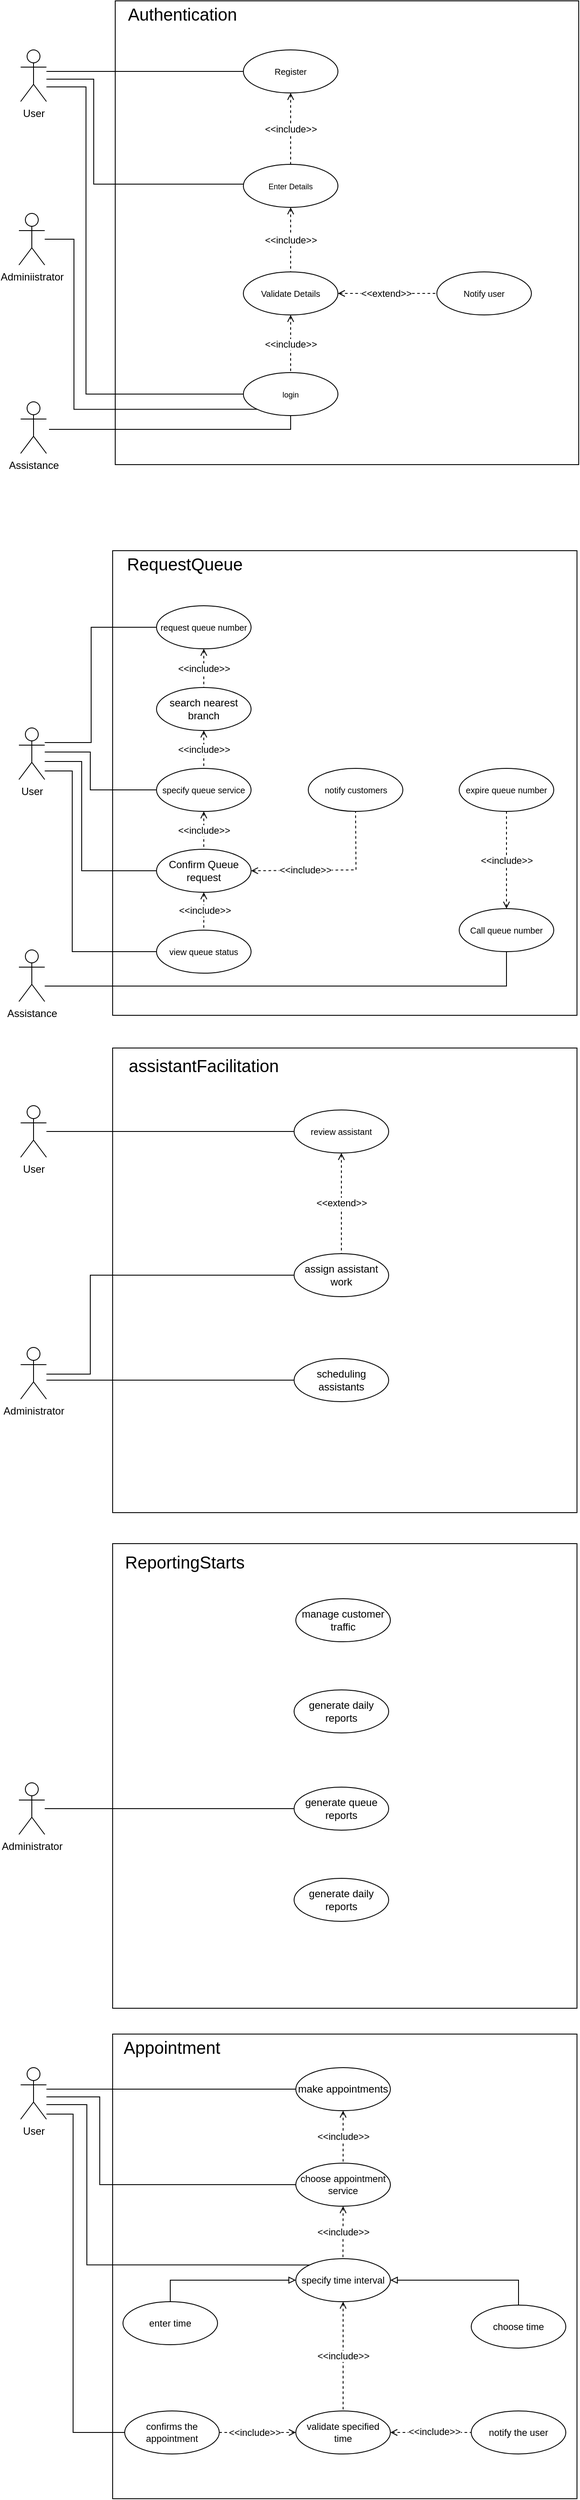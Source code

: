 <mxfile version="21.0.8" type="github">
  <diagram name="Page-1" id="04dcsTC4cPjTp2mski-B">
    <mxGraphModel dx="880" dy="522" grid="0" gridSize="10" guides="1" tooltips="1" connect="1" arrows="1" fold="1" page="1" pageScale="1" pageWidth="827" pageHeight="1169" math="0" shadow="0">
      <root>
        <mxCell id="0" />
        <mxCell id="1" parent="0" />
        <mxCell id="7P2rCcVZ9uP521jr0hwc-1" value="User" style="shape=umlActor;verticalLabelPosition=bottom;verticalAlign=top;html=1;outlineConnect=0;" parent="1" vertex="1">
          <mxGeometry x="24" y="128" width="30" height="60" as="geometry" />
        </mxCell>
        <mxCell id="7P2rCcVZ9uP521jr0hwc-2" value="Adminiistrator" style="shape=umlActor;verticalLabelPosition=bottom;verticalAlign=top;html=1;outlineConnect=0;" parent="1" vertex="1">
          <mxGeometry x="22" y="318" width="30" height="60" as="geometry" />
        </mxCell>
        <mxCell id="7P2rCcVZ9uP521jr0hwc-4" value="" style="whiteSpace=wrap;html=1;aspect=fixed;connectable=1;" parent="1" vertex="1">
          <mxGeometry x="134" y="71" width="539" height="539" as="geometry" />
        </mxCell>
        <mxCell id="7P2rCcVZ9uP521jr0hwc-28" value="&lt;font style=&quot;font-size: 9px;&quot;&gt;Enter Details&lt;/font&gt;" style="ellipse;whiteSpace=wrap;html=1;spacing=2;" parent="1" vertex="1">
          <mxGeometry x="283" y="261" width="110" height="50" as="geometry" />
        </mxCell>
        <mxCell id="7P2rCcVZ9uP521jr0hwc-31" value="&lt;font size=&quot;1&quot;&gt;Register&lt;/font&gt;" style="ellipse;whiteSpace=wrap;html=1;spacing=2;" parent="1" vertex="1">
          <mxGeometry x="283" y="128" width="110" height="50" as="geometry" />
        </mxCell>
        <mxCell id="7P2rCcVZ9uP521jr0hwc-33" style="edgeStyle=orthogonalEdgeStyle;rounded=0;orthogonalLoop=1;jettySize=auto;html=1;endArrow=none;endFill=0;entryX=0;entryY=0.5;entryDx=0;entryDy=0;" parent="1" source="7P2rCcVZ9uP521jr0hwc-1" target="7P2rCcVZ9uP521jr0hwc-31" edge="1">
          <mxGeometry relative="1" as="geometry">
            <Array as="points">
              <mxPoint x="108" y="153" />
              <mxPoint x="108" y="153" />
            </Array>
            <mxPoint x="64" y="153" as="sourcePoint" />
          </mxGeometry>
        </mxCell>
        <mxCell id="7P2rCcVZ9uP521jr0hwc-49" value="&amp;lt;&amp;lt;include&amp;gt;&amp;gt;" style="endArrow=none;endFill=0;html=1;rounded=0;startArrow=open;startFill=0;dashed=1;entryX=0.5;entryY=0;entryDx=0;entryDy=0;exitX=0.5;exitY=1;exitDx=0;exitDy=0;" parent="1" source="7P2rCcVZ9uP521jr0hwc-31" target="7P2rCcVZ9uP521jr0hwc-28" edge="1">
          <mxGeometry width="160" relative="1" as="geometry">
            <mxPoint x="359" y="342" as="sourcePoint" />
            <mxPoint x="436" y="343" as="targetPoint" />
          </mxGeometry>
        </mxCell>
        <mxCell id="mNF3Hu6_8OeLuetjxDzB-2" value="&lt;font style=&quot;font-size: 20px;&quot;&gt;Authentication&amp;nbsp;&lt;/font&gt;" style="text;html=1;strokeColor=none;fillColor=none;align=center;verticalAlign=middle;whiteSpace=wrap;rounded=0;" vertex="1" parent="1">
          <mxGeometry x="185" y="71" width="60" height="30" as="geometry" />
        </mxCell>
        <mxCell id="mNF3Hu6_8OeLuetjxDzB-5" value="&lt;font style=&quot;font-size: 9px;&quot;&gt;login&lt;/font&gt;" style="ellipse;whiteSpace=wrap;html=1;spacing=2;" vertex="1" parent="1">
          <mxGeometry x="283" y="503" width="110" height="50" as="geometry" />
        </mxCell>
        <mxCell id="mNF3Hu6_8OeLuetjxDzB-6" value="&lt;font size=&quot;1&quot;&gt;Validate Details&lt;/font&gt;" style="ellipse;whiteSpace=wrap;html=1;spacing=2;" vertex="1" parent="1">
          <mxGeometry x="283" y="386" width="110" height="50" as="geometry" />
        </mxCell>
        <mxCell id="mNF3Hu6_8OeLuetjxDzB-7" value="&amp;lt;&amp;lt;include&amp;gt;&amp;gt;" style="endArrow=none;endFill=0;html=1;rounded=0;startArrow=open;startFill=0;dashed=1;exitX=0.5;exitY=1;exitDx=0;exitDy=0;entryX=0.5;entryY=0;entryDx=0;entryDy=0;" edge="1" parent="1" source="7P2rCcVZ9uP521jr0hwc-28" target="mNF3Hu6_8OeLuetjxDzB-6">
          <mxGeometry width="160" relative="1" as="geometry">
            <mxPoint x="412" y="307" as="sourcePoint" />
            <mxPoint x="250" y="220" as="targetPoint" />
          </mxGeometry>
        </mxCell>
        <mxCell id="mNF3Hu6_8OeLuetjxDzB-8" value="&lt;font size=&quot;1&quot;&gt;Notify user&lt;/font&gt;" style="ellipse;whiteSpace=wrap;html=1;spacing=2;" vertex="1" parent="1">
          <mxGeometry x="508" y="386" width="110" height="50" as="geometry" />
        </mxCell>
        <mxCell id="mNF3Hu6_8OeLuetjxDzB-11" value="&amp;lt;&amp;lt;extend&amp;gt;&amp;gt;" style="endArrow=none;endFill=0;html=1;rounded=0;startArrow=open;startFill=0;dashed=1;exitX=1;exitY=0.5;exitDx=0;exitDy=0;" edge="1" parent="1" source="mNF3Hu6_8OeLuetjxDzB-6" target="mNF3Hu6_8OeLuetjxDzB-8">
          <mxGeometry x="-0.034" width="160" relative="1" as="geometry">
            <mxPoint x="502" y="173" as="sourcePoint" />
            <mxPoint x="362" y="410" as="targetPoint" />
            <mxPoint as="offset" />
          </mxGeometry>
        </mxCell>
        <mxCell id="mNF3Hu6_8OeLuetjxDzB-17" style="edgeStyle=orthogonalEdgeStyle;rounded=0;orthogonalLoop=1;jettySize=auto;html=1;endArrow=none;endFill=0;entryX=0;entryY=1;entryDx=0;entryDy=0;" edge="1" parent="1" source="7P2rCcVZ9uP521jr0hwc-2" target="mNF3Hu6_8OeLuetjxDzB-5">
          <mxGeometry relative="1" as="geometry">
            <Array as="points">
              <mxPoint x="86" y="348" />
              <mxPoint x="86" y="546" />
            </Array>
            <mxPoint x="70" y="568" as="sourcePoint" />
            <mxPoint x="127" y="590" as="targetPoint" />
          </mxGeometry>
        </mxCell>
        <mxCell id="mNF3Hu6_8OeLuetjxDzB-19" style="edgeStyle=orthogonalEdgeStyle;rounded=0;orthogonalLoop=1;jettySize=auto;html=1;endArrow=none;endFill=0;" edge="1" parent="1" source="7P2rCcVZ9uP521jr0hwc-1" target="7P2rCcVZ9uP521jr0hwc-28">
          <mxGeometry relative="1" as="geometry">
            <mxPoint x="64" y="161" as="sourcePoint" />
            <Array as="points">
              <mxPoint x="109" y="162" />
              <mxPoint x="109" y="284" />
            </Array>
          </mxGeometry>
        </mxCell>
        <mxCell id="mNF3Hu6_8OeLuetjxDzB-21" style="edgeStyle=orthogonalEdgeStyle;rounded=0;orthogonalLoop=1;jettySize=auto;html=1;endArrow=none;endFill=0;entryX=0;entryY=0.5;entryDx=0;entryDy=0;" edge="1" parent="1" source="7P2rCcVZ9uP521jr0hwc-1" target="mNF3Hu6_8OeLuetjxDzB-5">
          <mxGeometry relative="1" as="geometry">
            <mxPoint x="63" y="171" as="sourcePoint" />
            <mxPoint x="112" y="481" as="targetPoint" />
            <Array as="points">
              <mxPoint x="100" y="171" />
              <mxPoint x="100" y="528" />
            </Array>
          </mxGeometry>
        </mxCell>
        <mxCell id="mNF3Hu6_8OeLuetjxDzB-23" value="" style="whiteSpace=wrap;html=1;aspect=fixed;connectable=1;" vertex="1" parent="1">
          <mxGeometry x="131" y="710" width="540" height="540" as="geometry" />
        </mxCell>
        <mxCell id="mNF3Hu6_8OeLuetjxDzB-30" style="edgeStyle=orthogonalEdgeStyle;rounded=0;orthogonalLoop=1;jettySize=auto;html=1;endArrow=none;endFill=0;" edge="1" parent="1" target="mNF3Hu6_8OeLuetjxDzB-27">
          <mxGeometry relative="1" as="geometry">
            <mxPoint x="52" y="933" as="sourcePoint" />
            <Array as="points">
              <mxPoint x="106" y="933" />
              <mxPoint x="106" y="799" />
            </Array>
          </mxGeometry>
        </mxCell>
        <mxCell id="mNF3Hu6_8OeLuetjxDzB-24" value="User" style="shape=umlActor;verticalLabelPosition=bottom;verticalAlign=top;html=1;outlineConnect=0;" vertex="1" parent="1">
          <mxGeometry x="22" y="916" width="30" height="60" as="geometry" />
        </mxCell>
        <mxCell id="mNF3Hu6_8OeLuetjxDzB-25" value="&amp;lt;&amp;lt;include&amp;gt;&amp;gt;" style="endArrow=none;endFill=0;html=1;rounded=0;startArrow=open;startFill=0;dashed=1;exitX=0.5;exitY=1;exitDx=0;exitDy=0;" edge="1" parent="1" source="mNF3Hu6_8OeLuetjxDzB-6" target="mNF3Hu6_8OeLuetjxDzB-5">
          <mxGeometry width="160" relative="1" as="geometry">
            <mxPoint x="408" y="591" as="sourcePoint" />
            <mxPoint x="346" y="527" as="targetPoint" />
          </mxGeometry>
        </mxCell>
        <mxCell id="mNF3Hu6_8OeLuetjxDzB-27" value="&lt;font size=&quot;1&quot;&gt;request queue number&lt;/font&gt;" style="ellipse;whiteSpace=wrap;html=1;spacing=2;" vertex="1" parent="1">
          <mxGeometry x="182" y="774" width="110" height="50" as="geometry" />
        </mxCell>
        <mxCell id="mNF3Hu6_8OeLuetjxDzB-29" value="&amp;lt;&amp;lt;include&amp;gt;&amp;gt;" style="endArrow=none;endFill=0;html=1;rounded=0;startArrow=open;startFill=0;dashed=1;exitX=0.5;exitY=1;exitDx=0;exitDy=0;" edge="1" parent="1" source="mNF3Hu6_8OeLuetjxDzB-27" target="mNF3Hu6_8OeLuetjxDzB-31">
          <mxGeometry width="160" relative="1" as="geometry">
            <mxPoint x="463" y="886" as="sourcePoint" />
            <mxPoint x="401" y="822" as="targetPoint" />
          </mxGeometry>
        </mxCell>
        <mxCell id="mNF3Hu6_8OeLuetjxDzB-31" value="search nearest branch" style="ellipse;whiteSpace=wrap;html=1;spacing=2;" vertex="1" parent="1">
          <mxGeometry x="182" y="869" width="110" height="50" as="geometry" />
        </mxCell>
        <mxCell id="mNF3Hu6_8OeLuetjxDzB-32" value="&lt;font size=&quot;1&quot;&gt;specify queue service&lt;/font&gt;" style="ellipse;whiteSpace=wrap;html=1;spacing=2;" vertex="1" parent="1">
          <mxGeometry x="182" y="963" width="110" height="50" as="geometry" />
        </mxCell>
        <mxCell id="mNF3Hu6_8OeLuetjxDzB-33" style="edgeStyle=orthogonalEdgeStyle;rounded=0;orthogonalLoop=1;jettySize=auto;html=1;endArrow=none;endFill=0;entryX=0;entryY=0.5;entryDx=0;entryDy=0;" edge="1" parent="1" target="mNF3Hu6_8OeLuetjxDzB-32">
          <mxGeometry relative="1" as="geometry">
            <mxPoint x="52" y="944" as="sourcePoint" />
            <mxPoint x="182" y="815" as="targetPoint" />
            <Array as="points">
              <mxPoint x="105" y="944" />
              <mxPoint x="105" y="988" />
            </Array>
          </mxGeometry>
        </mxCell>
        <mxCell id="mNF3Hu6_8OeLuetjxDzB-34" value="&amp;lt;&amp;lt;include&amp;gt;&amp;gt;" style="endArrow=none;endFill=0;html=1;rounded=0;startArrow=open;startFill=0;dashed=1;exitX=0.5;exitY=1;exitDx=0;exitDy=0;entryX=0.5;entryY=0;entryDx=0;entryDy=0;" edge="1" parent="1" source="mNF3Hu6_8OeLuetjxDzB-31" target="mNF3Hu6_8OeLuetjxDzB-32">
          <mxGeometry width="160" relative="1" as="geometry">
            <mxPoint x="284" y="878" as="sourcePoint" />
            <mxPoint x="474" y="878" as="targetPoint" />
          </mxGeometry>
        </mxCell>
        <mxCell id="mNF3Hu6_8OeLuetjxDzB-36" value="&lt;font style=&quot;font-size: 20px;&quot;&gt;RequestQueue&lt;/font&gt;" style="text;html=1;strokeColor=none;fillColor=none;align=center;verticalAlign=middle;whiteSpace=wrap;rounded=0;" vertex="1" parent="1">
          <mxGeometry x="185" y="710" width="60" height="30" as="geometry" />
        </mxCell>
        <mxCell id="mNF3Hu6_8OeLuetjxDzB-38" value="&lt;font size=&quot;1&quot;&gt;expire queue number&lt;/font&gt;" style="ellipse;whiteSpace=wrap;html=1;spacing=2;" vertex="1" parent="1">
          <mxGeometry x="534" y="963" width="110" height="50" as="geometry" />
        </mxCell>
        <mxCell id="mNF3Hu6_8OeLuetjxDzB-39" value="&lt;font size=&quot;1&quot;&gt;view queue status&lt;/font&gt;" style="ellipse;whiteSpace=wrap;html=1;spacing=2;" vertex="1" parent="1">
          <mxGeometry x="182" y="1151" width="110" height="50" as="geometry" />
        </mxCell>
        <mxCell id="mNF3Hu6_8OeLuetjxDzB-40" value="&amp;lt;&amp;lt;include&amp;gt;&amp;gt;" style="endArrow=none;endFill=0;html=1;rounded=0;startArrow=open;startFill=0;dashed=1;exitX=0.5;exitY=1;exitDx=0;exitDy=0;entryX=0.5;entryY=0;entryDx=0;entryDy=0;" edge="1" parent="1" source="mNF3Hu6_8OeLuetjxDzB-43" target="mNF3Hu6_8OeLuetjxDzB-39">
          <mxGeometry x="-0.05" y="1" width="160" relative="1" as="geometry">
            <mxPoint x="273.5" y="870" as="sourcePoint" />
            <mxPoint x="533.5" y="845" as="targetPoint" />
            <mxPoint as="offset" />
            <Array as="points" />
          </mxGeometry>
        </mxCell>
        <mxCell id="mNF3Hu6_8OeLuetjxDzB-42" value="&amp;lt;&amp;lt;include&amp;gt;&amp;gt;" style="endArrow=none;endFill=0;html=1;rounded=0;startArrow=open;startFill=0;dashed=1;exitX=0.5;exitY=0;exitDx=0;exitDy=0;entryX=0.5;entryY=1;entryDx=0;entryDy=0;" edge="1" parent="1" source="mNF3Hu6_8OeLuetjxDzB-97" target="mNF3Hu6_8OeLuetjxDzB-38">
          <mxGeometry width="160" relative="1" as="geometry">
            <mxPoint x="492" y="731" as="sourcePoint" />
            <mxPoint x="492" y="801" as="targetPoint" />
          </mxGeometry>
        </mxCell>
        <mxCell id="mNF3Hu6_8OeLuetjxDzB-43" value="Confirm Queue request" style="ellipse;whiteSpace=wrap;html=1;spacing=2;" vertex="1" parent="1">
          <mxGeometry x="182" y="1057" width="110" height="50" as="geometry" />
        </mxCell>
        <mxCell id="mNF3Hu6_8OeLuetjxDzB-44" value="&amp;lt;&amp;lt;include&amp;gt;&amp;gt;" style="endArrow=none;endFill=0;html=1;rounded=0;startArrow=open;startFill=0;dashed=1;exitX=0.5;exitY=1;exitDx=0;exitDy=0;entryX=0.5;entryY=0;entryDx=0;entryDy=0;" edge="1" parent="1" source="mNF3Hu6_8OeLuetjxDzB-32" target="mNF3Hu6_8OeLuetjxDzB-43">
          <mxGeometry width="160" relative="1" as="geometry">
            <mxPoint x="403.05" y="880" as="sourcePoint" />
            <mxPoint x="403.05" y="950" as="targetPoint" />
          </mxGeometry>
        </mxCell>
        <mxCell id="mNF3Hu6_8OeLuetjxDzB-45" value="&lt;font size=&quot;1&quot;&gt;notify customers&lt;/font&gt;" style="ellipse;whiteSpace=wrap;html=1;spacing=2;" vertex="1" parent="1">
          <mxGeometry x="358.5" y="963" width="110" height="50" as="geometry" />
        </mxCell>
        <mxCell id="mNF3Hu6_8OeLuetjxDzB-46" style="edgeStyle=orthogonalEdgeStyle;rounded=0;orthogonalLoop=1;jettySize=auto;html=1;endArrow=none;endFill=0;entryX=0;entryY=0.5;entryDx=0;entryDy=0;" edge="1" parent="1" target="mNF3Hu6_8OeLuetjxDzB-43">
          <mxGeometry relative="1" as="geometry">
            <mxPoint x="52" y="955" as="sourcePoint" />
            <mxPoint x="182" y="986" as="targetPoint" />
            <Array as="points">
              <mxPoint x="95" y="955" />
              <mxPoint x="95" y="1082" />
            </Array>
          </mxGeometry>
        </mxCell>
        <mxCell id="mNF3Hu6_8OeLuetjxDzB-47" value="&amp;lt;&amp;lt;include&amp;gt;&amp;gt;" style="endArrow=none;endFill=0;html=1;rounded=0;startArrow=open;startFill=0;dashed=1;exitX=1;exitY=0.5;exitDx=0;exitDy=0;entryX=0.5;entryY=1;entryDx=0;entryDy=0;spacing=-1;" edge="1" parent="1" source="mNF3Hu6_8OeLuetjxDzB-43" target="mNF3Hu6_8OeLuetjxDzB-45">
          <mxGeometry x="-0.337" width="160" relative="1" as="geometry">
            <mxPoint x="422" y="1066" as="sourcePoint" />
            <mxPoint x="422" y="1110" as="targetPoint" />
            <mxPoint as="offset" />
            <Array as="points">
              <mxPoint x="414" y="1081" />
            </Array>
          </mxGeometry>
        </mxCell>
        <mxCell id="mNF3Hu6_8OeLuetjxDzB-52" value="Administrator" style="shape=umlActor;verticalLabelPosition=bottom;verticalAlign=top;html=1;outlineConnect=0;" vertex="1" parent="1">
          <mxGeometry x="24" y="1636" width="30" height="60" as="geometry" />
        </mxCell>
        <mxCell id="mNF3Hu6_8OeLuetjxDzB-55" style="edgeStyle=orthogonalEdgeStyle;rounded=0;orthogonalLoop=1;jettySize=auto;html=1;endArrow=none;endFill=0;entryX=0;entryY=0.5;entryDx=0;entryDy=0;" edge="1" parent="1" target="mNF3Hu6_8OeLuetjxDzB-39">
          <mxGeometry relative="1" as="geometry">
            <mxPoint x="52" y="966" as="sourcePoint" />
            <mxPoint x="182" y="1093" as="targetPoint" />
            <Array as="points">
              <mxPoint x="84" y="966" />
              <mxPoint x="84" y="1176" />
            </Array>
          </mxGeometry>
        </mxCell>
        <mxCell id="mNF3Hu6_8OeLuetjxDzB-63" value="" style="whiteSpace=wrap;html=1;aspect=fixed;connectable=1;" vertex="1" parent="1">
          <mxGeometry x="131" y="1288" width="540" height="540" as="geometry" />
        </mxCell>
        <mxCell id="mNF3Hu6_8OeLuetjxDzB-50" value="assign assistant work" style="ellipse;whiteSpace=wrap;html=1;spacing=2;" vertex="1" parent="1">
          <mxGeometry x="342" y="1527" width="110" height="50" as="geometry" />
        </mxCell>
        <mxCell id="mNF3Hu6_8OeLuetjxDzB-49" value="&lt;font style=&quot;font-size: 20px;&quot;&gt;assistantFacilitation&lt;/font&gt;" style="text;html=1;strokeColor=none;fillColor=none;align=center;verticalAlign=middle;whiteSpace=wrap;rounded=0;" vertex="1" parent="1">
          <mxGeometry x="207" y="1293" width="60" height="30" as="geometry" />
        </mxCell>
        <mxCell id="mNF3Hu6_8OeLuetjxDzB-67" value="&lt;font size=&quot;1&quot;&gt;review assistant&lt;/font&gt;" style="ellipse;whiteSpace=wrap;html=1;spacing=2;" vertex="1" parent="1">
          <mxGeometry x="342" y="1360" width="110" height="50" as="geometry" />
        </mxCell>
        <mxCell id="mNF3Hu6_8OeLuetjxDzB-68" value="scheduling assistants" style="ellipse;whiteSpace=wrap;html=1;spacing=2;" vertex="1" parent="1">
          <mxGeometry x="342" y="1649" width="110" height="50" as="geometry" />
        </mxCell>
        <mxCell id="mNF3Hu6_8OeLuetjxDzB-71" style="edgeStyle=orthogonalEdgeStyle;rounded=0;orthogonalLoop=1;jettySize=auto;html=1;endArrow=none;endFill=0;" edge="1" parent="1" source="mNF3Hu6_8OeLuetjxDzB-69" target="mNF3Hu6_8OeLuetjxDzB-67">
          <mxGeometry relative="1" as="geometry" />
        </mxCell>
        <mxCell id="mNF3Hu6_8OeLuetjxDzB-69" value="User" style="shape=umlActor;verticalLabelPosition=bottom;verticalAlign=top;html=1;outlineConnect=0;" vertex="1" parent="1">
          <mxGeometry x="24" y="1355" width="30" height="60" as="geometry" />
        </mxCell>
        <mxCell id="mNF3Hu6_8OeLuetjxDzB-70" style="edgeStyle=orthogonalEdgeStyle;rounded=0;orthogonalLoop=1;jettySize=auto;html=1;entryX=0;entryY=0.5;entryDx=0;entryDy=0;endArrow=none;endFill=0;strokeWidth=1;" edge="1" parent="1" source="mNF3Hu6_8OeLuetjxDzB-52" target="mNF3Hu6_8OeLuetjxDzB-50">
          <mxGeometry relative="1" as="geometry">
            <Array as="points">
              <mxPoint x="105" y="1667" />
              <mxPoint x="105" y="1552" />
            </Array>
          </mxGeometry>
        </mxCell>
        <mxCell id="mNF3Hu6_8OeLuetjxDzB-72" style="edgeStyle=orthogonalEdgeStyle;rounded=0;orthogonalLoop=1;jettySize=auto;html=1;endArrow=none;endFill=0;strokeWidth=1;entryX=0;entryY=0.5;entryDx=0;entryDy=0;" edge="1" parent="1" source="mNF3Hu6_8OeLuetjxDzB-52" target="mNF3Hu6_8OeLuetjxDzB-68">
          <mxGeometry relative="1" as="geometry">
            <mxPoint x="61" y="1683" as="sourcePoint" />
            <mxPoint x="338" y="1769" as="targetPoint" />
            <Array as="points">
              <mxPoint x="342" y="1674" />
            </Array>
          </mxGeometry>
        </mxCell>
        <mxCell id="mNF3Hu6_8OeLuetjxDzB-73" value="&amp;lt;&amp;lt;extend&amp;gt;&amp;gt;" style="endArrow=none;endFill=0;html=1;rounded=0;startArrow=open;startFill=0;dashed=1;exitX=0.5;exitY=1;exitDx=0;exitDy=0;entryX=0.5;entryY=0;entryDx=0;entryDy=0;" edge="1" parent="1" source="mNF3Hu6_8OeLuetjxDzB-67" target="mNF3Hu6_8OeLuetjxDzB-50">
          <mxGeometry x="-0.019" width="160" relative="1" as="geometry">
            <mxPoint x="452" y="1384.57" as="sourcePoint" />
            <mxPoint x="662" y="1384.57" as="targetPoint" />
            <mxPoint as="offset" />
            <Array as="points">
              <mxPoint x="397" y="1475" />
            </Array>
          </mxGeometry>
        </mxCell>
        <mxCell id="mNF3Hu6_8OeLuetjxDzB-75" value="" style="whiteSpace=wrap;html=1;aspect=fixed;connectable=1;" vertex="1" parent="1">
          <mxGeometry x="131" y="1864" width="540" height="540" as="geometry" />
        </mxCell>
        <mxCell id="mNF3Hu6_8OeLuetjxDzB-76" value="&lt;font style=&quot;font-size: 20px;&quot;&gt;ReportingStarts&lt;/font&gt;" style="text;html=1;strokeColor=none;fillColor=none;align=center;verticalAlign=middle;whiteSpace=wrap;rounded=0;" vertex="1" parent="1">
          <mxGeometry x="185" y="1870" width="60" height="30" as="geometry" />
        </mxCell>
        <mxCell id="mNF3Hu6_8OeLuetjxDzB-84" style="edgeStyle=orthogonalEdgeStyle;rounded=0;orthogonalLoop=1;jettySize=auto;html=1;endArrow=none;endFill=0;" edge="1" parent="1" source="mNF3Hu6_8OeLuetjxDzB-77" target="mNF3Hu6_8OeLuetjxDzB-80">
          <mxGeometry relative="1" as="geometry">
            <Array as="points">
              <mxPoint x="219" y="2172" />
              <mxPoint x="219" y="2172" />
            </Array>
          </mxGeometry>
        </mxCell>
        <mxCell id="mNF3Hu6_8OeLuetjxDzB-77" value="Administrator" style="shape=umlActor;verticalLabelPosition=bottom;verticalAlign=top;html=1;outlineConnect=0;" vertex="1" parent="1">
          <mxGeometry x="22" y="2142" width="30" height="60" as="geometry" />
        </mxCell>
        <mxCell id="mNF3Hu6_8OeLuetjxDzB-80" value="generate queue reports" style="ellipse;whiteSpace=wrap;html=1;spacing=2;" vertex="1" parent="1">
          <mxGeometry x="342" y="2147" width="110" height="50" as="geometry" />
        </mxCell>
        <mxCell id="mNF3Hu6_8OeLuetjxDzB-81" value="generate daily reports" style="ellipse;whiteSpace=wrap;html=1;spacing=2;" vertex="1" parent="1">
          <mxGeometry x="342" y="2034" width="110" height="50" as="geometry" />
        </mxCell>
        <mxCell id="mNF3Hu6_8OeLuetjxDzB-85" value="manage customer traffic" style="ellipse;whiteSpace=wrap;html=1;spacing=2;" vertex="1" parent="1">
          <mxGeometry x="344" y="1928" width="110" height="50" as="geometry" />
        </mxCell>
        <mxCell id="mNF3Hu6_8OeLuetjxDzB-86" value="generate daily reports" style="ellipse;whiteSpace=wrap;html=1;spacing=2;" vertex="1" parent="1">
          <mxGeometry x="342" y="2253" width="110" height="50" as="geometry" />
        </mxCell>
        <mxCell id="mNF3Hu6_8OeLuetjxDzB-98" style="edgeStyle=orthogonalEdgeStyle;rounded=0;orthogonalLoop=1;jettySize=auto;html=1;entryX=0.5;entryY=1;entryDx=0;entryDy=0;endArrow=none;endFill=0;" edge="1" parent="1" source="mNF3Hu6_8OeLuetjxDzB-88" target="mNF3Hu6_8OeLuetjxDzB-97">
          <mxGeometry relative="1" as="geometry">
            <Array as="points">
              <mxPoint x="589" y="1216" />
            </Array>
          </mxGeometry>
        </mxCell>
        <mxCell id="mNF3Hu6_8OeLuetjxDzB-88" value="Assistance" style="shape=umlActor;verticalLabelPosition=bottom;verticalAlign=top;html=1;outlineConnect=0;" vertex="1" parent="1">
          <mxGeometry x="22" y="1174" width="30" height="60" as="geometry" />
        </mxCell>
        <mxCell id="mNF3Hu6_8OeLuetjxDzB-91" value="Assistance" style="shape=umlActor;verticalLabelPosition=bottom;verticalAlign=top;html=1;outlineConnect=0;" vertex="1" parent="1">
          <mxGeometry x="24" y="537" width="30" height="60" as="geometry" />
        </mxCell>
        <mxCell id="mNF3Hu6_8OeLuetjxDzB-96" style="edgeStyle=orthogonalEdgeStyle;rounded=0;orthogonalLoop=1;jettySize=auto;html=1;entryX=0.5;entryY=1;entryDx=0;entryDy=0;endArrow=none;endFill=0;" edge="1" parent="1" target="mNF3Hu6_8OeLuetjxDzB-5">
          <mxGeometry relative="1" as="geometry">
            <mxPoint x="57" y="569" as="sourcePoint" />
            <Array as="points">
              <mxPoint x="57" y="569" />
              <mxPoint x="338" y="569" />
            </Array>
          </mxGeometry>
        </mxCell>
        <mxCell id="mNF3Hu6_8OeLuetjxDzB-97" value="&lt;font size=&quot;1&quot;&gt;Call queue number&lt;/font&gt;" style="ellipse;whiteSpace=wrap;html=1;spacing=2;" vertex="1" parent="1">
          <mxGeometry x="534" y="1126" width="110" height="50" as="geometry" />
        </mxCell>
        <mxCell id="mNF3Hu6_8OeLuetjxDzB-99" value="" style="whiteSpace=wrap;html=1;aspect=fixed;connectable=1;" vertex="1" parent="1">
          <mxGeometry x="131" y="2434" width="540" height="540" as="geometry" />
        </mxCell>
        <mxCell id="mNF3Hu6_8OeLuetjxDzB-104" style="edgeStyle=orthogonalEdgeStyle;rounded=0;orthogonalLoop=1;jettySize=auto;html=1;endArrow=none;endFill=0;" edge="1" parent="1" source="mNF3Hu6_8OeLuetjxDzB-100" target="mNF3Hu6_8OeLuetjxDzB-102">
          <mxGeometry relative="1" as="geometry">
            <mxPoint x="60" y="2498" as="sourcePoint" />
            <Array as="points">
              <mxPoint x="91" y="2498" />
              <mxPoint x="91" y="2498" />
            </Array>
          </mxGeometry>
        </mxCell>
        <mxCell id="mNF3Hu6_8OeLuetjxDzB-123" style="edgeStyle=orthogonalEdgeStyle;rounded=0;orthogonalLoop=1;jettySize=auto;html=1;entryX=0;entryY=0.5;entryDx=0;entryDy=0;endArrow=none;endFill=0;" edge="1" parent="1" source="mNF3Hu6_8OeLuetjxDzB-100" target="mNF3Hu6_8OeLuetjxDzB-105">
          <mxGeometry relative="1" as="geometry">
            <mxPoint x="60" y="2508" as="sourcePoint" />
            <Array as="points">
              <mxPoint x="116" y="2507" />
              <mxPoint x="116" y="2609" />
            </Array>
          </mxGeometry>
        </mxCell>
        <mxCell id="mNF3Hu6_8OeLuetjxDzB-131" style="edgeStyle=orthogonalEdgeStyle;rounded=0;orthogonalLoop=1;jettySize=auto;html=1;entryX=0;entryY=0.5;entryDx=0;entryDy=0;endArrow=none;endFill=0;" edge="1" parent="1" source="mNF3Hu6_8OeLuetjxDzB-100" target="mNF3Hu6_8OeLuetjxDzB-108">
          <mxGeometry relative="1" as="geometry">
            <mxPoint x="56" y="2527" as="sourcePoint" />
            <Array as="points">
              <mxPoint x="85" y="2527" />
              <mxPoint x="85" y="2897" />
            </Array>
          </mxGeometry>
        </mxCell>
        <mxCell id="mNF3Hu6_8OeLuetjxDzB-100" value="User" style="shape=umlActor;verticalLabelPosition=bottom;verticalAlign=top;html=1;outlineConnect=0;" vertex="1" parent="1">
          <mxGeometry x="24" y="2473" width="30" height="60" as="geometry" />
        </mxCell>
        <mxCell id="mNF3Hu6_8OeLuetjxDzB-102" value="make appointments" style="ellipse;whiteSpace=wrap;html=1;spacing=2;" vertex="1" parent="1">
          <mxGeometry x="344" y="2473" width="110" height="50" as="geometry" />
        </mxCell>
        <mxCell id="mNF3Hu6_8OeLuetjxDzB-103" value="&lt;font style=&quot;font-size: 20px;&quot;&gt;Appointment&lt;/font&gt;" style="text;html=1;strokeColor=none;fillColor=none;align=center;verticalAlign=middle;whiteSpace=wrap;rounded=0;" vertex="1" parent="1">
          <mxGeometry x="170" y="2434" width="60" height="30" as="geometry" />
        </mxCell>
        <mxCell id="mNF3Hu6_8OeLuetjxDzB-105" value="choose appointment service" style="ellipse;whiteSpace=wrap;html=1;spacing=2;fontSize=11;" vertex="1" parent="1">
          <mxGeometry x="344" y="2584" width="110" height="50" as="geometry" />
        </mxCell>
        <mxCell id="mNF3Hu6_8OeLuetjxDzB-133" style="edgeStyle=orthogonalEdgeStyle;rounded=0;orthogonalLoop=1;jettySize=auto;html=1;dashed=1;startArrow=open;startFill=0;endArrow=none;endFill=0;" edge="1" parent="1" source="mNF3Hu6_8OeLuetjxDzB-106" target="mNF3Hu6_8OeLuetjxDzB-109">
          <mxGeometry relative="1" as="geometry" />
        </mxCell>
        <mxCell id="mNF3Hu6_8OeLuetjxDzB-134" value="&amp;lt;&amp;lt;include&amp;gt;&amp;gt;" style="edgeLabel;html=1;align=center;verticalAlign=middle;resizable=0;points=[];" vertex="1" connectable="0" parent="mNF3Hu6_8OeLuetjxDzB-133">
          <mxGeometry x="0.212" y="1" relative="1" as="geometry">
            <mxPoint x="-6" as="offset" />
          </mxGeometry>
        </mxCell>
        <mxCell id="mNF3Hu6_8OeLuetjxDzB-106" value="validate specified time" style="ellipse;whiteSpace=wrap;html=1;spacing=2;fontSize=11;" vertex="1" parent="1">
          <mxGeometry x="344" y="2872" width="110" height="50" as="geometry" />
        </mxCell>
        <mxCell id="mNF3Hu6_8OeLuetjxDzB-121" style="edgeStyle=orthogonalEdgeStyle;rounded=0;orthogonalLoop=1;jettySize=auto;html=1;entryX=0.5;entryY=0;entryDx=0;entryDy=0;startArrow=block;startFill=0;endArrow=none;endFill=0;" edge="1" parent="1" source="mNF3Hu6_8OeLuetjxDzB-107" target="mNF3Hu6_8OeLuetjxDzB-118">
          <mxGeometry relative="1" as="geometry" />
        </mxCell>
        <mxCell id="mNF3Hu6_8OeLuetjxDzB-122" style="edgeStyle=orthogonalEdgeStyle;rounded=0;orthogonalLoop=1;jettySize=auto;html=1;startArrow=block;startFill=0;endArrow=none;endFill=0;" edge="1" parent="1" source="mNF3Hu6_8OeLuetjxDzB-107" target="mNF3Hu6_8OeLuetjxDzB-120">
          <mxGeometry relative="1" as="geometry" />
        </mxCell>
        <mxCell id="mNF3Hu6_8OeLuetjxDzB-107" value="specify time interval" style="ellipse;whiteSpace=wrap;html=1;spacing=2;fontSize=11;" vertex="1" parent="1">
          <mxGeometry x="344" y="2695" width="110" height="50" as="geometry" />
        </mxCell>
        <mxCell id="mNF3Hu6_8OeLuetjxDzB-129" style="edgeStyle=orthogonalEdgeStyle;rounded=0;orthogonalLoop=1;jettySize=auto;html=1;dashed=1;startArrow=none;startFill=0;endArrow=open;endFill=0;" edge="1" parent="1" source="mNF3Hu6_8OeLuetjxDzB-108" target="mNF3Hu6_8OeLuetjxDzB-106">
          <mxGeometry relative="1" as="geometry" />
        </mxCell>
        <mxCell id="mNF3Hu6_8OeLuetjxDzB-132" value="&amp;lt;&amp;lt;include&amp;gt;&amp;gt;" style="edgeLabel;html=1;align=center;verticalAlign=middle;resizable=0;points=[];" vertex="1" connectable="0" parent="mNF3Hu6_8OeLuetjxDzB-129">
          <mxGeometry x="-0.21" relative="1" as="geometry">
            <mxPoint x="6" as="offset" />
          </mxGeometry>
        </mxCell>
        <mxCell id="mNF3Hu6_8OeLuetjxDzB-108" value="confirms the appointment" style="ellipse;whiteSpace=wrap;html=1;spacing=2;fontSize=11;" vertex="1" parent="1">
          <mxGeometry x="145" y="2872" width="110" height="50" as="geometry" />
        </mxCell>
        <mxCell id="mNF3Hu6_8OeLuetjxDzB-109" value="notify the user" style="ellipse;whiteSpace=wrap;html=1;spacing=2;fontSize=11;" vertex="1" parent="1">
          <mxGeometry x="548" y="2872" width="110" height="50" as="geometry" />
        </mxCell>
        <mxCell id="mNF3Hu6_8OeLuetjxDzB-110" value="&amp;lt;&amp;lt;include&amp;gt;&amp;gt;" style="endArrow=none;endFill=0;html=1;rounded=0;startArrow=open;startFill=0;dashed=1;exitX=0.5;exitY=1;exitDx=0;exitDy=0;entryX=0.5;entryY=0;entryDx=0;entryDy=0;" edge="1" parent="1" source="mNF3Hu6_8OeLuetjxDzB-102" target="mNF3Hu6_8OeLuetjxDzB-105">
          <mxGeometry x="-0.019" width="160" relative="1" as="geometry">
            <mxPoint x="390" y="2559" as="sourcePoint" />
            <mxPoint x="390" y="2676" as="targetPoint" />
            <mxPoint as="offset" />
            <Array as="points">
              <mxPoint x="399" y="2580" />
            </Array>
          </mxGeometry>
        </mxCell>
        <mxCell id="mNF3Hu6_8OeLuetjxDzB-111" value="&amp;lt;&amp;lt;include&amp;gt;&amp;gt;" style="endArrow=none;endFill=0;html=1;rounded=0;startArrow=open;startFill=0;dashed=1;exitX=0.5;exitY=1;exitDx=0;exitDy=0;entryX=0.5;entryY=0;entryDx=0;entryDy=0;" edge="1" parent="1" source="mNF3Hu6_8OeLuetjxDzB-107" target="mNF3Hu6_8OeLuetjxDzB-106">
          <mxGeometry x="-0.017" width="160" relative="1" as="geometry">
            <mxPoint x="528" y="2692" as="sourcePoint" />
            <mxPoint x="528" y="2809" as="targetPoint" />
            <mxPoint as="offset" />
            <Array as="points" />
          </mxGeometry>
        </mxCell>
        <mxCell id="mNF3Hu6_8OeLuetjxDzB-116" value="&amp;lt;&amp;lt;include&amp;gt;&amp;gt;" style="endArrow=none;endFill=0;html=1;rounded=0;startArrow=open;startFill=0;dashed=1;exitX=0.5;exitY=1;exitDx=0;exitDy=0;entryX=0.5;entryY=0;entryDx=0;entryDy=0;" edge="1" parent="1" source="mNF3Hu6_8OeLuetjxDzB-105" target="mNF3Hu6_8OeLuetjxDzB-107">
          <mxGeometry x="-0.019" width="160" relative="1" as="geometry">
            <mxPoint x="398.83" y="2664" as="sourcePoint" />
            <mxPoint x="398.83" y="2724" as="targetPoint" />
            <mxPoint as="offset" />
            <Array as="points">
              <mxPoint x="398.83" y="2693" />
            </Array>
          </mxGeometry>
        </mxCell>
        <mxCell id="mNF3Hu6_8OeLuetjxDzB-118" value="enter time" style="ellipse;whiteSpace=wrap;html=1;spacing=2;fontSize=11;" vertex="1" parent="1">
          <mxGeometry x="143" y="2745" width="110" height="50" as="geometry" />
        </mxCell>
        <mxCell id="mNF3Hu6_8OeLuetjxDzB-120" value="choose time" style="ellipse;whiteSpace=wrap;html=1;spacing=2;fontSize=11;" vertex="1" parent="1">
          <mxGeometry x="548" y="2749" width="110" height="50" as="geometry" />
        </mxCell>
        <mxCell id="mNF3Hu6_8OeLuetjxDzB-124" style="edgeStyle=orthogonalEdgeStyle;rounded=0;orthogonalLoop=1;jettySize=auto;html=1;entryX=0;entryY=0;entryDx=0;entryDy=0;endArrow=none;endFill=0;" edge="1" parent="1" source="mNF3Hu6_8OeLuetjxDzB-100" target="mNF3Hu6_8OeLuetjxDzB-107">
          <mxGeometry relative="1" as="geometry">
            <mxPoint x="60" y="2516" as="sourcePoint" />
            <mxPoint x="352" y="2705" as="targetPoint" />
            <Array as="points">
              <mxPoint x="101" y="2516" />
              <mxPoint x="101" y="2702" />
            </Array>
          </mxGeometry>
        </mxCell>
      </root>
    </mxGraphModel>
  </diagram>
</mxfile>
